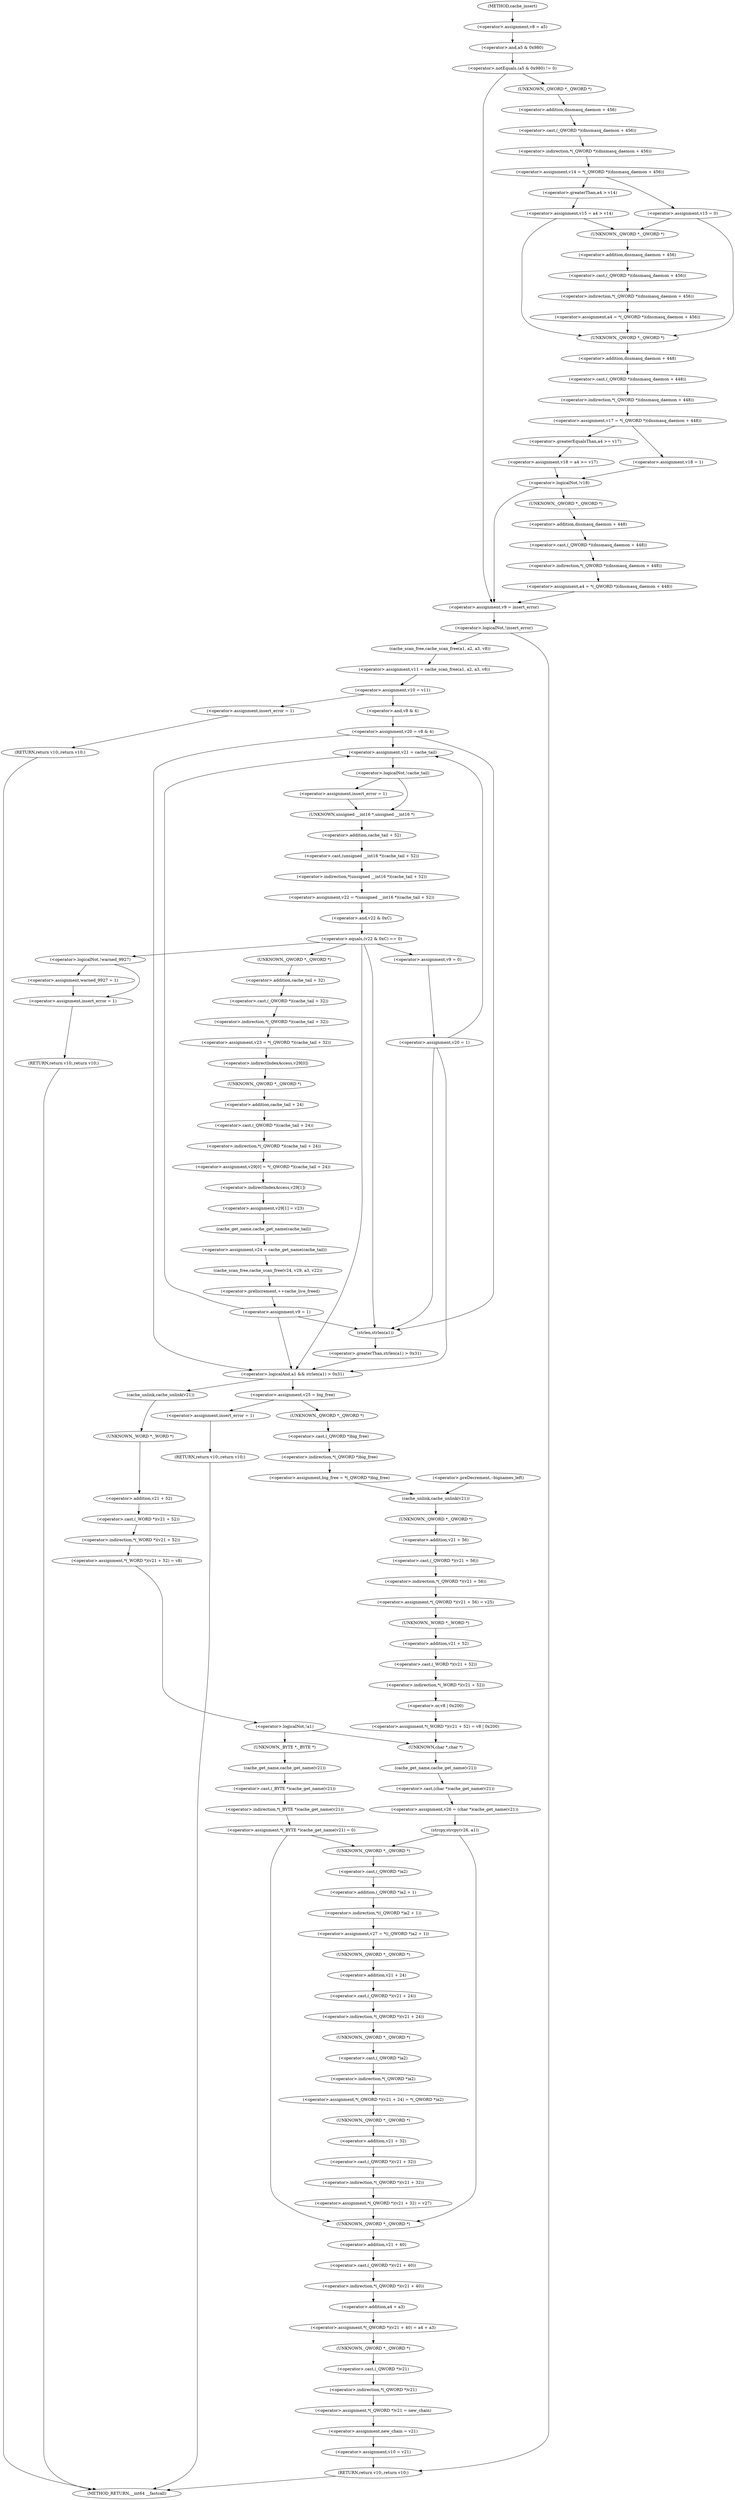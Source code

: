 digraph cache_insert {  
"1000144" [label = "(<operator>.assignment,v8 = a5)" ]
"1000148" [label = "(<operator>.notEquals,(a5 & 0x980) != 0)" ]
"1000149" [label = "(<operator>.and,a5 & 0x980)" ]
"1000154" [label = "(<operator>.assignment,v14 = *(_QWORD *)(dnsmasq_daemon + 456))" ]
"1000156" [label = "(<operator>.indirection,*(_QWORD *)(dnsmasq_daemon + 456))" ]
"1000157" [label = "(<operator>.cast,(_QWORD *)(dnsmasq_daemon + 456))" ]
"1000158" [label = "(UNKNOWN,_QWORD *,_QWORD *)" ]
"1000159" [label = "(<operator>.addition,dnsmasq_daemon + 456)" ]
"1000164" [label = "(<operator>.assignment,v15 = a4 > v14)" ]
"1000166" [label = "(<operator>.greaterThan,a4 > v14)" ]
"1000170" [label = "(<operator>.assignment,v15 = 0)" ]
"1000175" [label = "(<operator>.assignment,a4 = *(_QWORD *)(dnsmasq_daemon + 456))" ]
"1000177" [label = "(<operator>.indirection,*(_QWORD *)(dnsmasq_daemon + 456))" ]
"1000178" [label = "(<operator>.cast,(_QWORD *)(dnsmasq_daemon + 456))" ]
"1000179" [label = "(UNKNOWN,_QWORD *,_QWORD *)" ]
"1000180" [label = "(<operator>.addition,dnsmasq_daemon + 456)" ]
"1000183" [label = "(<operator>.assignment,v17 = *(_QWORD *)(dnsmasq_daemon + 448))" ]
"1000185" [label = "(<operator>.indirection,*(_QWORD *)(dnsmasq_daemon + 448))" ]
"1000186" [label = "(<operator>.cast,(_QWORD *)(dnsmasq_daemon + 448))" ]
"1000187" [label = "(UNKNOWN,_QWORD *,_QWORD *)" ]
"1000188" [label = "(<operator>.addition,dnsmasq_daemon + 448)" ]
"1000193" [label = "(<operator>.assignment,v18 = a4 >= v17)" ]
"1000195" [label = "(<operator>.greaterEqualsThan,a4 >= v17)" ]
"1000199" [label = "(<operator>.assignment,v18 = 1)" ]
"1000203" [label = "(<operator>.logicalNot,!v18)" ]
"1000205" [label = "(<operator>.assignment,a4 = *(_QWORD *)(dnsmasq_daemon + 448))" ]
"1000207" [label = "(<operator>.indirection,*(_QWORD *)(dnsmasq_daemon + 448))" ]
"1000208" [label = "(<operator>.cast,(_QWORD *)(dnsmasq_daemon + 448))" ]
"1000209" [label = "(UNKNOWN,_QWORD *,_QWORD *)" ]
"1000210" [label = "(<operator>.addition,dnsmasq_daemon + 448)" ]
"1000213" [label = "(<operator>.assignment,v9 = insert_error)" ]
"1000218" [label = "(<operator>.logicalNot,!insert_error)" ]
"1000221" [label = "(<operator>.assignment,v11 = cache_scan_free(a1, a2, a3, v8))" ]
"1000223" [label = "(cache_scan_free,cache_scan_free(a1, a2, a3, v8))" ]
"1000228" [label = "(<operator>.assignment,v10 = v11)" ]
"1000235" [label = "(<operator>.assignment,insert_error = 1)" ]
"1000239" [label = "(RETURN,return v10;,return v10;)" ]
"1000241" [label = "(<operator>.assignment,v20 = v8 & 4)" ]
"1000243" [label = "(<operator>.and,v8 & 4)" ]
"1000249" [label = "(<operator>.assignment,v21 = cache_tail)" ]
"1000253" [label = "(<operator>.logicalNot,!cache_tail)" ]
"1000256" [label = "(<operator>.assignment,insert_error = 1)" ]
"1000260" [label = "(<operator>.assignment,v22 = *(unsigned __int16 *)(cache_tail + 52))" ]
"1000262" [label = "(<operator>.indirection,*(unsigned __int16 *)(cache_tail + 52))" ]
"1000263" [label = "(<operator>.cast,(unsigned __int16 *)(cache_tail + 52))" ]
"1000264" [label = "(UNKNOWN,unsigned __int16 *,unsigned __int16 *)" ]
"1000265" [label = "(<operator>.addition,cache_tail + 52)" ]
"1000269" [label = "(<operator>.equals,(v22 & 0xC) == 0)" ]
"1000270" [label = "(<operator>.and,v22 & 0xC)" ]
"1000279" [label = "(<operator>.logicalNot,!warned_9927)" ]
"1000282" [label = "(<operator>.assignment,warned_9927 = 1)" ]
"1000285" [label = "(<operator>.assignment,insert_error = 1)" ]
"1000288" [label = "(RETURN,return v10;,return v10;)" ]
"1000293" [label = "(<operator>.assignment,v23 = *(_QWORD *)(cache_tail + 32))" ]
"1000295" [label = "(<operator>.indirection,*(_QWORD *)(cache_tail + 32))" ]
"1000296" [label = "(<operator>.cast,(_QWORD *)(cache_tail + 32))" ]
"1000297" [label = "(UNKNOWN,_QWORD *,_QWORD *)" ]
"1000298" [label = "(<operator>.addition,cache_tail + 32)" ]
"1000301" [label = "(<operator>.assignment,v29[0] = *(_QWORD *)(cache_tail + 24))" ]
"1000302" [label = "(<operator>.indirectIndexAccess,v29[0])" ]
"1000305" [label = "(<operator>.indirection,*(_QWORD *)(cache_tail + 24))" ]
"1000306" [label = "(<operator>.cast,(_QWORD *)(cache_tail + 24))" ]
"1000307" [label = "(UNKNOWN,_QWORD *,_QWORD *)" ]
"1000308" [label = "(<operator>.addition,cache_tail + 24)" ]
"1000311" [label = "(<operator>.assignment,v29[1] = v23)" ]
"1000312" [label = "(<operator>.indirectIndexAccess,v29[1])" ]
"1000316" [label = "(<operator>.assignment,v24 = cache_get_name(cache_tail))" ]
"1000318" [label = "(cache_get_name,cache_get_name(cache_tail))" ]
"1000320" [label = "(cache_scan_free,cache_scan_free(v24, v29, a3, v22))" ]
"1000325" [label = "(<operator>.preIncrement,++cache_live_freed)" ]
"1000327" [label = "(<operator>.assignment,v9 = 1)" ]
"1000332" [label = "(<operator>.assignment,v9 = 0)" ]
"1000335" [label = "(<operator>.assignment,v20 = 1)" ]
"1000339" [label = "(<operator>.logicalAnd,a1 && strlen(a1) > 0x31)" ]
"1000341" [label = "(<operator>.greaterThan,strlen(a1) > 0x31)" ]
"1000342" [label = "(strlen,strlen(a1))" ]
"1000346" [label = "(<operator>.assignment,v25 = big_free)" ]
"1000352" [label = "(<operator>.assignment,big_free = *(_QWORD *)big_free)" ]
"1000354" [label = "(<operator>.indirection,*(_QWORD *)big_free)" ]
"1000355" [label = "(<operator>.cast,(_QWORD *)big_free)" ]
"1000356" [label = "(UNKNOWN,_QWORD *,_QWORD *)" ]
"1000361" [label = "(<operator>.assignment,insert_error = 1)" ]
"1000364" [label = "(RETURN,return v10;,return v10;)" ]
"1000368" [label = "(<operator>.preDecrement,--bignames_left)" ]
"1000370" [label = "(cache_unlink,cache_unlink(v21))" ]
"1000372" [label = "(<operator>.assignment,*(_QWORD *)(v21 + 56) = v25)" ]
"1000373" [label = "(<operator>.indirection,*(_QWORD *)(v21 + 56))" ]
"1000374" [label = "(<operator>.cast,(_QWORD *)(v21 + 56))" ]
"1000375" [label = "(UNKNOWN,_QWORD *,_QWORD *)" ]
"1000376" [label = "(<operator>.addition,v21 + 56)" ]
"1000380" [label = "(<operator>.assignment,*(_WORD *)(v21 + 52) = v8 | 0x200)" ]
"1000381" [label = "(<operator>.indirection,*(_WORD *)(v21 + 52))" ]
"1000382" [label = "(<operator>.cast,(_WORD *)(v21 + 52))" ]
"1000383" [label = "(UNKNOWN,_WORD *,_WORD *)" ]
"1000384" [label = "(<operator>.addition,v21 + 52)" ]
"1000387" [label = "(<operator>.or,v8 | 0x200)" ]
"1000392" [label = "(cache_unlink,cache_unlink(v21))" ]
"1000394" [label = "(<operator>.assignment,*(_WORD *)(v21 + 52) = v8)" ]
"1000395" [label = "(<operator>.indirection,*(_WORD *)(v21 + 52))" ]
"1000396" [label = "(<operator>.cast,(_WORD *)(v21 + 52))" ]
"1000397" [label = "(UNKNOWN,_WORD *,_WORD *)" ]
"1000398" [label = "(<operator>.addition,v21 + 52)" ]
"1000403" [label = "(<operator>.logicalNot,!a1)" ]
"1000406" [label = "(<operator>.assignment,*(_BYTE *)cache_get_name(v21) = 0)" ]
"1000407" [label = "(<operator>.indirection,*(_BYTE *)cache_get_name(v21))" ]
"1000408" [label = "(<operator>.cast,(_BYTE *)cache_get_name(v21))" ]
"1000409" [label = "(UNKNOWN,_BYTE *,_BYTE *)" ]
"1000410" [label = "(cache_get_name,cache_get_name(v21))" ]
"1000414" [label = "(<operator>.assignment,v26 = (char *)cache_get_name(v21))" ]
"1000416" [label = "(<operator>.cast,(char *)cache_get_name(v21))" ]
"1000417" [label = "(UNKNOWN,char *,char *)" ]
"1000418" [label = "(cache_get_name,cache_get_name(v21))" ]
"1000420" [label = "(strcpy,strcpy(v26, a1))" ]
"1000427" [label = "(<operator>.assignment,v27 = *((_QWORD *)a2 + 1))" ]
"1000429" [label = "(<operator>.indirection,*((_QWORD *)a2 + 1))" ]
"1000430" [label = "(<operator>.addition,(_QWORD *)a2 + 1)" ]
"1000431" [label = "(<operator>.cast,(_QWORD *)a2)" ]
"1000432" [label = "(UNKNOWN,_QWORD *,_QWORD *)" ]
"1000435" [label = "(<operator>.assignment,*(_QWORD *)(v21 + 24) = *(_QWORD *)a2)" ]
"1000436" [label = "(<operator>.indirection,*(_QWORD *)(v21 + 24))" ]
"1000437" [label = "(<operator>.cast,(_QWORD *)(v21 + 24))" ]
"1000438" [label = "(UNKNOWN,_QWORD *,_QWORD *)" ]
"1000439" [label = "(<operator>.addition,v21 + 24)" ]
"1000442" [label = "(<operator>.indirection,*(_QWORD *)a2)" ]
"1000443" [label = "(<operator>.cast,(_QWORD *)a2)" ]
"1000444" [label = "(UNKNOWN,_QWORD *,_QWORD *)" ]
"1000446" [label = "(<operator>.assignment,*(_QWORD *)(v21 + 32) = v27)" ]
"1000447" [label = "(<operator>.indirection,*(_QWORD *)(v21 + 32))" ]
"1000448" [label = "(<operator>.cast,(_QWORD *)(v21 + 32))" ]
"1000449" [label = "(UNKNOWN,_QWORD *,_QWORD *)" ]
"1000450" [label = "(<operator>.addition,v21 + 32)" ]
"1000454" [label = "(<operator>.assignment,*(_QWORD *)(v21 + 40) = a4 + a3)" ]
"1000455" [label = "(<operator>.indirection,*(_QWORD *)(v21 + 40))" ]
"1000456" [label = "(<operator>.cast,(_QWORD *)(v21 + 40))" ]
"1000457" [label = "(UNKNOWN,_QWORD *,_QWORD *)" ]
"1000458" [label = "(<operator>.addition,v21 + 40)" ]
"1000461" [label = "(<operator>.addition,a4 + a3)" ]
"1000464" [label = "(<operator>.assignment,*(_QWORD *)v21 = new_chain)" ]
"1000465" [label = "(<operator>.indirection,*(_QWORD *)v21)" ]
"1000466" [label = "(<operator>.cast,(_QWORD *)v21)" ]
"1000467" [label = "(UNKNOWN,_QWORD *,_QWORD *)" ]
"1000470" [label = "(<operator>.assignment,new_chain = v21)" ]
"1000473" [label = "(<operator>.assignment,v10 = v21)" ]
"1000476" [label = "(RETURN,return v10;,return v10;)" ]
"1000119" [label = "(METHOD,cache_insert)" ]
"1000478" [label = "(METHOD_RETURN,__int64 __fastcall)" ]
  "1000144" -> "1000149" 
  "1000148" -> "1000158" 
  "1000148" -> "1000213" 
  "1000149" -> "1000148" 
  "1000154" -> "1000166" 
  "1000154" -> "1000170" 
  "1000156" -> "1000154" 
  "1000157" -> "1000156" 
  "1000158" -> "1000159" 
  "1000159" -> "1000157" 
  "1000164" -> "1000179" 
  "1000164" -> "1000187" 
  "1000166" -> "1000164" 
  "1000170" -> "1000179" 
  "1000170" -> "1000187" 
  "1000175" -> "1000187" 
  "1000177" -> "1000175" 
  "1000178" -> "1000177" 
  "1000179" -> "1000180" 
  "1000180" -> "1000178" 
  "1000183" -> "1000195" 
  "1000183" -> "1000199" 
  "1000185" -> "1000183" 
  "1000186" -> "1000185" 
  "1000187" -> "1000188" 
  "1000188" -> "1000186" 
  "1000193" -> "1000203" 
  "1000195" -> "1000193" 
  "1000199" -> "1000203" 
  "1000203" -> "1000209" 
  "1000203" -> "1000213" 
  "1000205" -> "1000213" 
  "1000207" -> "1000205" 
  "1000208" -> "1000207" 
  "1000209" -> "1000210" 
  "1000210" -> "1000208" 
  "1000213" -> "1000218" 
  "1000218" -> "1000223" 
  "1000218" -> "1000476" 
  "1000221" -> "1000228" 
  "1000223" -> "1000221" 
  "1000228" -> "1000235" 
  "1000228" -> "1000243" 
  "1000235" -> "1000239" 
  "1000239" -> "1000478" 
  "1000241" -> "1000249" 
  "1000241" -> "1000339" 
  "1000241" -> "1000342" 
  "1000243" -> "1000241" 
  "1000249" -> "1000253" 
  "1000253" -> "1000256" 
  "1000253" -> "1000264" 
  "1000256" -> "1000264" 
  "1000260" -> "1000270" 
  "1000262" -> "1000260" 
  "1000263" -> "1000262" 
  "1000264" -> "1000265" 
  "1000265" -> "1000263" 
  "1000269" -> "1000339" 
  "1000269" -> "1000342" 
  "1000269" -> "1000279" 
  "1000269" -> "1000297" 
  "1000269" -> "1000332" 
  "1000270" -> "1000269" 
  "1000279" -> "1000282" 
  "1000279" -> "1000285" 
  "1000282" -> "1000285" 
  "1000285" -> "1000288" 
  "1000288" -> "1000478" 
  "1000293" -> "1000302" 
  "1000295" -> "1000293" 
  "1000296" -> "1000295" 
  "1000297" -> "1000298" 
  "1000298" -> "1000296" 
  "1000301" -> "1000312" 
  "1000302" -> "1000307" 
  "1000305" -> "1000301" 
  "1000306" -> "1000305" 
  "1000307" -> "1000308" 
  "1000308" -> "1000306" 
  "1000311" -> "1000318" 
  "1000312" -> "1000311" 
  "1000316" -> "1000320" 
  "1000318" -> "1000316" 
  "1000320" -> "1000325" 
  "1000325" -> "1000327" 
  "1000327" -> "1000249" 
  "1000327" -> "1000339" 
  "1000327" -> "1000342" 
  "1000332" -> "1000335" 
  "1000335" -> "1000249" 
  "1000335" -> "1000339" 
  "1000335" -> "1000342" 
  "1000339" -> "1000346" 
  "1000339" -> "1000392" 
  "1000341" -> "1000339" 
  "1000342" -> "1000341" 
  "1000346" -> "1000356" 
  "1000346" -> "1000361" 
  "1000352" -> "1000370" 
  "1000354" -> "1000352" 
  "1000355" -> "1000354" 
  "1000356" -> "1000355" 
  "1000361" -> "1000364" 
  "1000364" -> "1000478" 
  "1000368" -> "1000370" 
  "1000370" -> "1000375" 
  "1000372" -> "1000383" 
  "1000373" -> "1000372" 
  "1000374" -> "1000373" 
  "1000375" -> "1000376" 
  "1000376" -> "1000374" 
  "1000380" -> "1000417" 
  "1000381" -> "1000387" 
  "1000382" -> "1000381" 
  "1000383" -> "1000384" 
  "1000384" -> "1000382" 
  "1000387" -> "1000380" 
  "1000392" -> "1000397" 
  "1000394" -> "1000403" 
  "1000395" -> "1000394" 
  "1000396" -> "1000395" 
  "1000397" -> "1000398" 
  "1000398" -> "1000396" 
  "1000403" -> "1000409" 
  "1000403" -> "1000417" 
  "1000406" -> "1000457" 
  "1000406" -> "1000432" 
  "1000407" -> "1000406" 
  "1000408" -> "1000407" 
  "1000409" -> "1000410" 
  "1000410" -> "1000408" 
  "1000414" -> "1000420" 
  "1000416" -> "1000414" 
  "1000417" -> "1000418" 
  "1000418" -> "1000416" 
  "1000420" -> "1000457" 
  "1000420" -> "1000432" 
  "1000427" -> "1000438" 
  "1000429" -> "1000427" 
  "1000430" -> "1000429" 
  "1000431" -> "1000430" 
  "1000432" -> "1000431" 
  "1000435" -> "1000449" 
  "1000436" -> "1000444" 
  "1000437" -> "1000436" 
  "1000438" -> "1000439" 
  "1000439" -> "1000437" 
  "1000442" -> "1000435" 
  "1000443" -> "1000442" 
  "1000444" -> "1000443" 
  "1000446" -> "1000457" 
  "1000447" -> "1000446" 
  "1000448" -> "1000447" 
  "1000449" -> "1000450" 
  "1000450" -> "1000448" 
  "1000454" -> "1000467" 
  "1000455" -> "1000461" 
  "1000456" -> "1000455" 
  "1000457" -> "1000458" 
  "1000458" -> "1000456" 
  "1000461" -> "1000454" 
  "1000464" -> "1000470" 
  "1000465" -> "1000464" 
  "1000466" -> "1000465" 
  "1000467" -> "1000466" 
  "1000470" -> "1000473" 
  "1000473" -> "1000476" 
  "1000476" -> "1000478" 
  "1000119" -> "1000144" 
}
